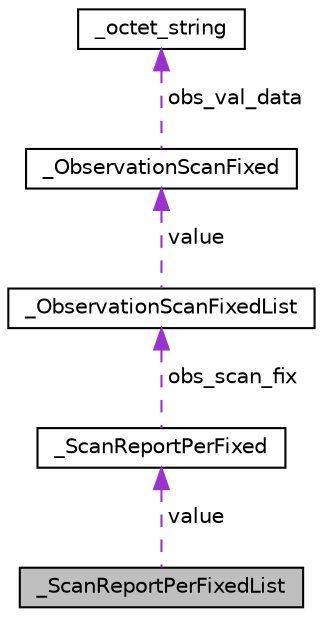 digraph "_ScanReportPerFixedList"
{
  edge [fontname="Helvetica",fontsize="10",labelfontname="Helvetica",labelfontsize="10"];
  node [fontname="Helvetica",fontsize="10",shape=record];
  Node1 [label="_ScanReportPerFixedList",height=0.2,width=0.4,color="black", fillcolor="grey75", style="filled", fontcolor="black"];
  Node2 -> Node1 [dir="back",color="darkorchid3",fontsize="10",style="dashed",label=" value" ,fontname="Helvetica"];
  Node2 [label="_ScanReportPerFixed",height=0.2,width=0.4,color="black", fillcolor="white", style="filled",URL="$struct___scan_report_per_fixed.html"];
  Node3 -> Node2 [dir="back",color="darkorchid3",fontsize="10",style="dashed",label=" obs_scan_fix" ,fontname="Helvetica"];
  Node3 [label="_ObservationScanFixedList",height=0.2,width=0.4,color="black", fillcolor="white", style="filled",URL="$struct___observation_scan_fixed_list.html"];
  Node4 -> Node3 [dir="back",color="darkorchid3",fontsize="10",style="dashed",label=" value" ,fontname="Helvetica"];
  Node4 [label="_ObservationScanFixed",height=0.2,width=0.4,color="black", fillcolor="white", style="filled",URL="$struct___observation_scan_fixed.html"];
  Node5 -> Node4 [dir="back",color="darkorchid3",fontsize="10",style="dashed",label=" obs_val_data" ,fontname="Helvetica"];
  Node5 [label="_octet_string",height=0.2,width=0.4,color="black", fillcolor="white", style="filled",URL="$struct__octet__string.html"];
}
